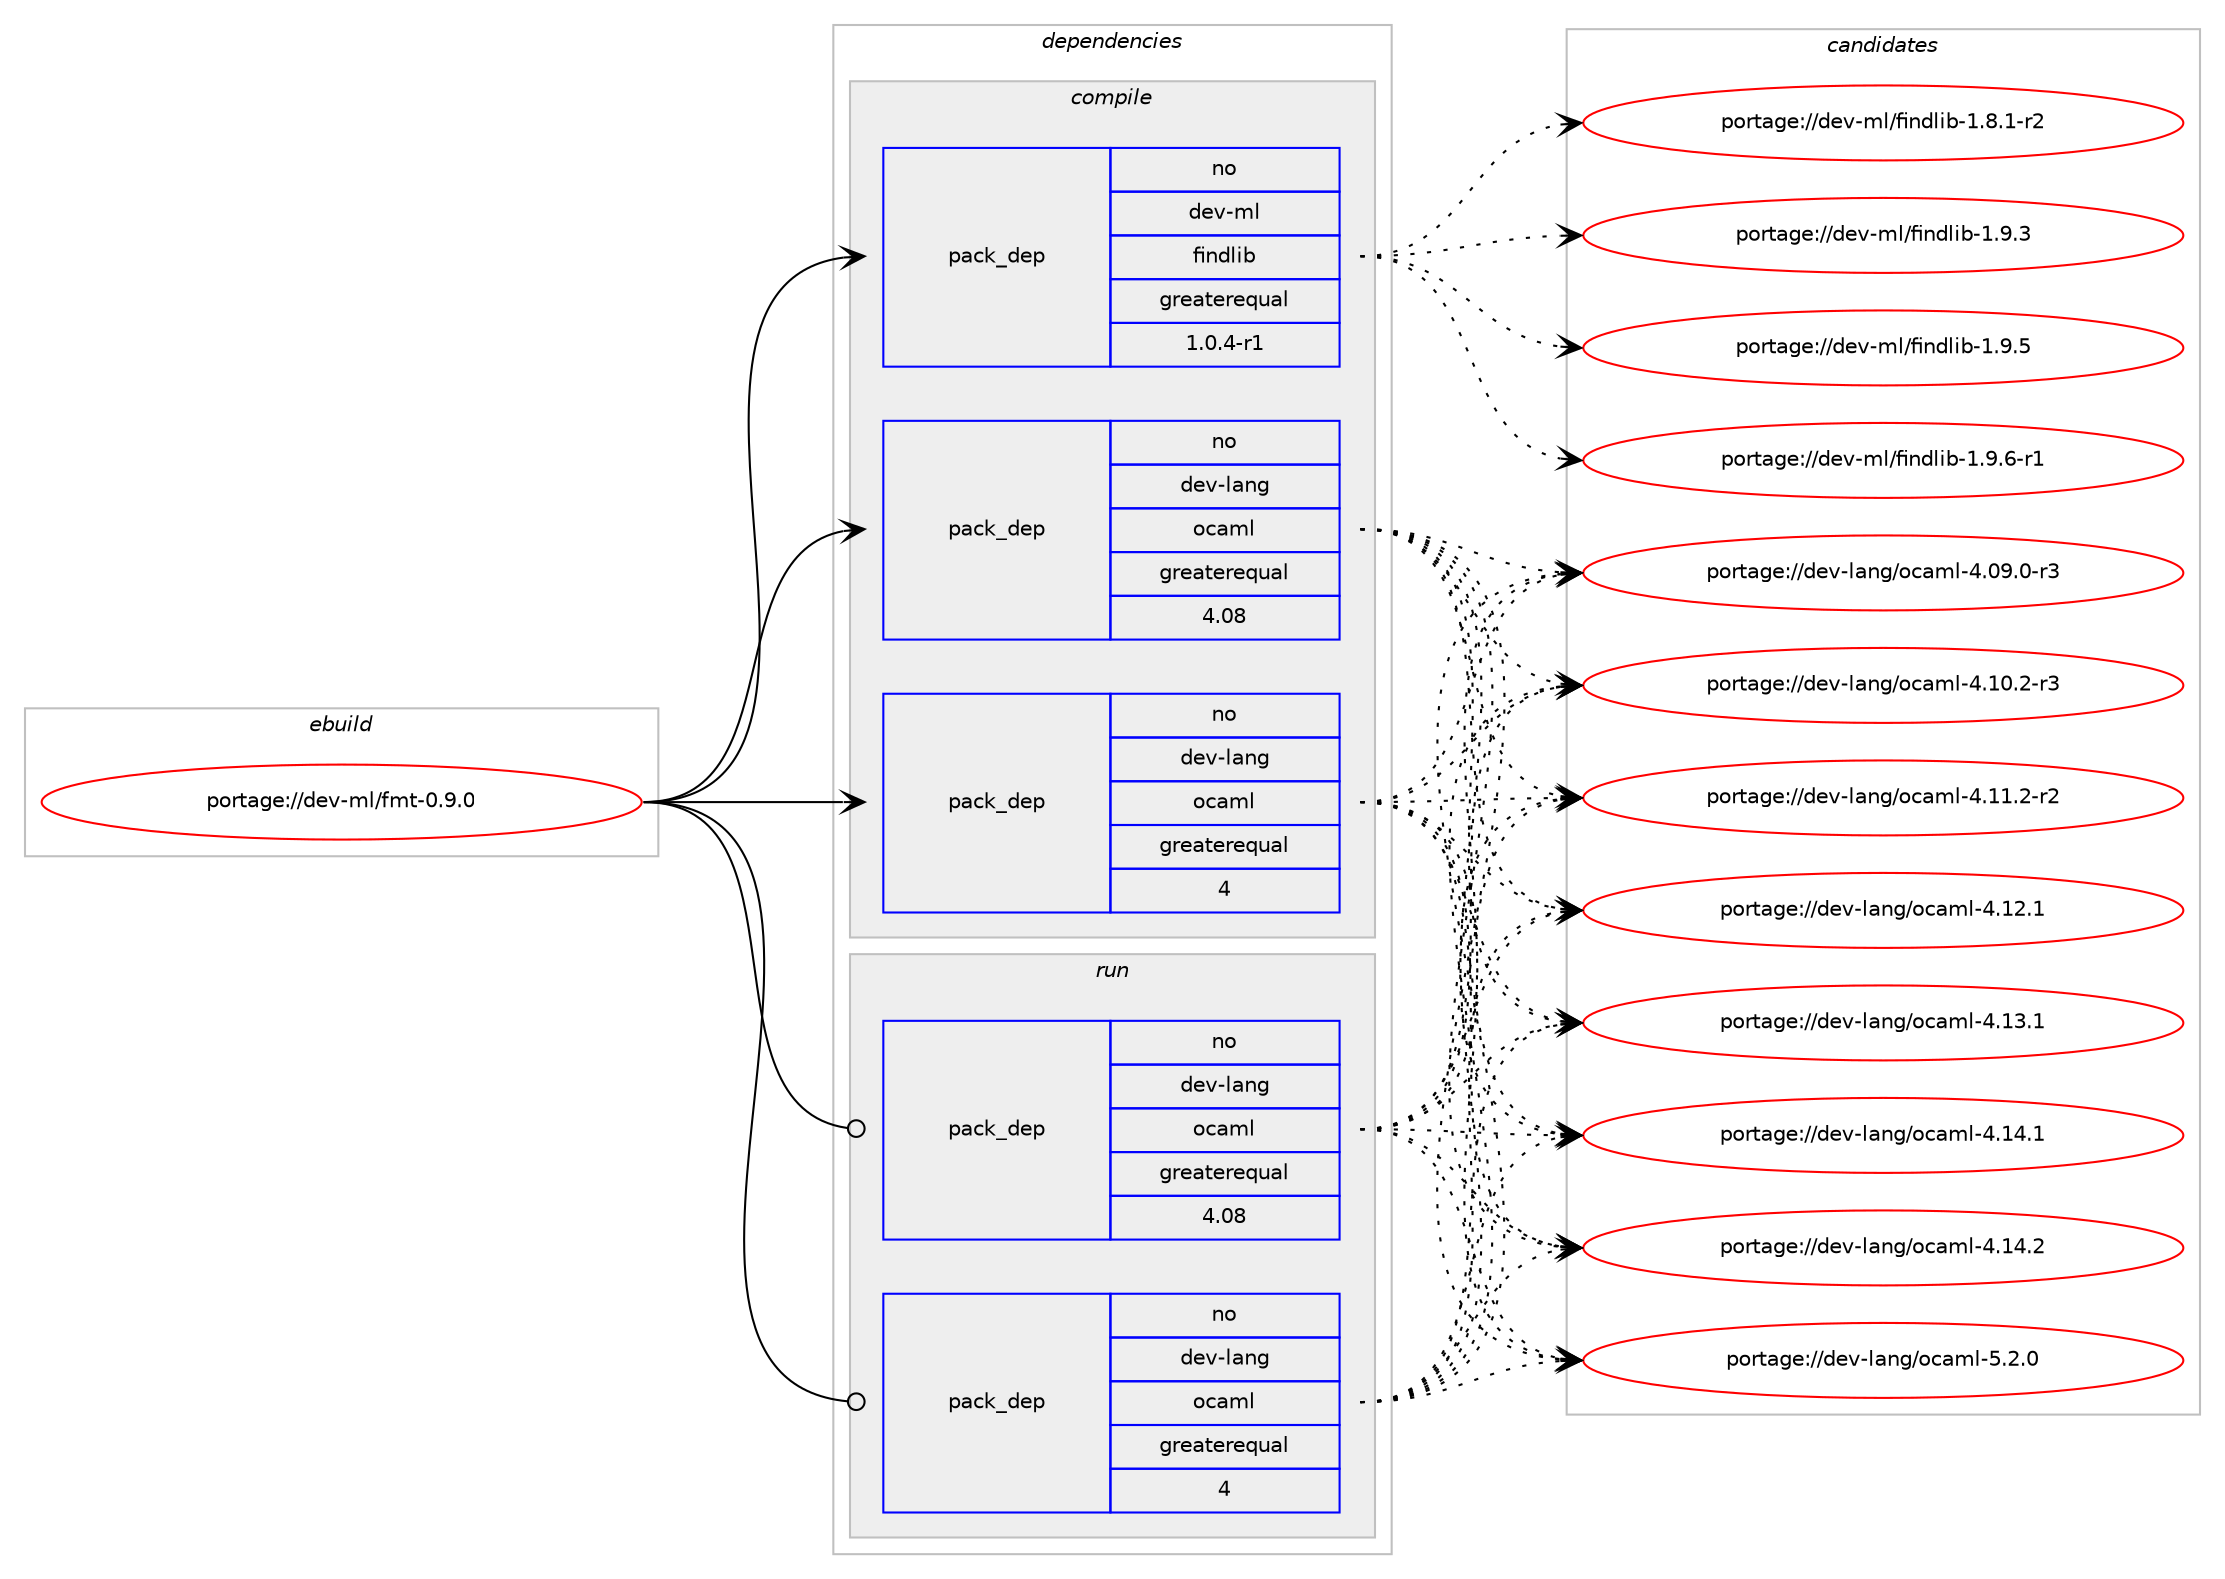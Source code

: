 digraph prolog {

# *************
# Graph options
# *************

newrank=true;
concentrate=true;
compound=true;
graph [rankdir=LR,fontname=Helvetica,fontsize=10,ranksep=1.5];#, ranksep=2.5, nodesep=0.2];
edge  [arrowhead=vee];
node  [fontname=Helvetica,fontsize=10];

# **********
# The ebuild
# **********

subgraph cluster_leftcol {
color=gray;
rank=same;
label=<<i>ebuild</i>>;
id [label="portage://dev-ml/fmt-0.9.0", color=red, width=4, href="../dev-ml/fmt-0.9.0.svg"];
}

# ****************
# The dependencies
# ****************

subgraph cluster_midcol {
color=gray;
label=<<i>dependencies</i>>;
subgraph cluster_compile {
fillcolor="#eeeeee";
style=filled;
label=<<i>compile</i>>;
subgraph pack30281 {
dependency59921 [label=<<TABLE BORDER="0" CELLBORDER="1" CELLSPACING="0" CELLPADDING="4" WIDTH="220"><TR><TD ROWSPAN="6" CELLPADDING="30">pack_dep</TD></TR><TR><TD WIDTH="110">no</TD></TR><TR><TD>dev-lang</TD></TR><TR><TD>ocaml</TD></TR><TR><TD>greaterequal</TD></TR><TR><TD>4</TD></TR></TABLE>>, shape=none, color=blue];
}
id:e -> dependency59921:w [weight=20,style="solid",arrowhead="vee"];
subgraph pack30282 {
dependency59922 [label=<<TABLE BORDER="0" CELLBORDER="1" CELLSPACING="0" CELLPADDING="4" WIDTH="220"><TR><TD ROWSPAN="6" CELLPADDING="30">pack_dep</TD></TR><TR><TD WIDTH="110">no</TD></TR><TR><TD>dev-lang</TD></TR><TR><TD>ocaml</TD></TR><TR><TD>greaterequal</TD></TR><TR><TD>4.08</TD></TR></TABLE>>, shape=none, color=blue];
}
id:e -> dependency59922:w [weight=20,style="solid",arrowhead="vee"];
# *** BEGIN UNKNOWN DEPENDENCY TYPE (TODO) ***
# id -> package_dependency(portage://dev-ml/fmt-0.9.0,install,no,dev-ml,cmdliner,none,[,,],any_same_slot,[use(enable(ocamlopt),none)])
# *** END UNKNOWN DEPENDENCY TYPE (TODO) ***

subgraph pack30283 {
dependency59923 [label=<<TABLE BORDER="0" CELLBORDER="1" CELLSPACING="0" CELLPADDING="4" WIDTH="220"><TR><TD ROWSPAN="6" CELLPADDING="30">pack_dep</TD></TR><TR><TD WIDTH="110">no</TD></TR><TR><TD>dev-ml</TD></TR><TR><TD>findlib</TD></TR><TR><TD>greaterequal</TD></TR><TR><TD>1.0.4-r1</TD></TR></TABLE>>, shape=none, color=blue];
}
id:e -> dependency59923:w [weight=20,style="solid",arrowhead="vee"];
# *** BEGIN UNKNOWN DEPENDENCY TYPE (TODO) ***
# id -> package_dependency(portage://dev-ml/fmt-0.9.0,install,no,dev-ml,result,none,[,,],any_same_slot,[use(enable(ocamlopt),none)])
# *** END UNKNOWN DEPENDENCY TYPE (TODO) ***

# *** BEGIN UNKNOWN DEPENDENCY TYPE (TODO) ***
# id -> package_dependency(portage://dev-ml/fmt-0.9.0,install,no,dev-ml,stdlib-shims,none,[,,],any_same_slot,[use(enable(ocamlopt),none)])
# *** END UNKNOWN DEPENDENCY TYPE (TODO) ***

# *** BEGIN UNKNOWN DEPENDENCY TYPE (TODO) ***
# id -> package_dependency(portage://dev-ml/fmt-0.9.0,install,no,dev-ml,uchar,none,[,,],any_same_slot,[use(enable(ocamlopt),none)])
# *** END UNKNOWN DEPENDENCY TYPE (TODO) ***

}
subgraph cluster_compileandrun {
fillcolor="#eeeeee";
style=filled;
label=<<i>compile and run</i>>;
}
subgraph cluster_run {
fillcolor="#eeeeee";
style=filled;
label=<<i>run</i>>;
subgraph pack30284 {
dependency59924 [label=<<TABLE BORDER="0" CELLBORDER="1" CELLSPACING="0" CELLPADDING="4" WIDTH="220"><TR><TD ROWSPAN="6" CELLPADDING="30">pack_dep</TD></TR><TR><TD WIDTH="110">no</TD></TR><TR><TD>dev-lang</TD></TR><TR><TD>ocaml</TD></TR><TR><TD>greaterequal</TD></TR><TR><TD>4</TD></TR></TABLE>>, shape=none, color=blue];
}
id:e -> dependency59924:w [weight=20,style="solid",arrowhead="odot"];
subgraph pack30285 {
dependency59925 [label=<<TABLE BORDER="0" CELLBORDER="1" CELLSPACING="0" CELLPADDING="4" WIDTH="220"><TR><TD ROWSPAN="6" CELLPADDING="30">pack_dep</TD></TR><TR><TD WIDTH="110">no</TD></TR><TR><TD>dev-lang</TD></TR><TR><TD>ocaml</TD></TR><TR><TD>greaterequal</TD></TR><TR><TD>4.08</TD></TR></TABLE>>, shape=none, color=blue];
}
id:e -> dependency59925:w [weight=20,style="solid",arrowhead="odot"];
# *** BEGIN UNKNOWN DEPENDENCY TYPE (TODO) ***
# id -> package_dependency(portage://dev-ml/fmt-0.9.0,run,no,dev-lang,ocaml,none,[,,],any_same_slot,[use(optenable(ocamlopt),none)])
# *** END UNKNOWN DEPENDENCY TYPE (TODO) ***

# *** BEGIN UNKNOWN DEPENDENCY TYPE (TODO) ***
# id -> package_dependency(portage://dev-ml/fmt-0.9.0,run,no,dev-ml,cmdliner,none,[,,],any_same_slot,[use(enable(ocamlopt),none)])
# *** END UNKNOWN DEPENDENCY TYPE (TODO) ***

# *** BEGIN UNKNOWN DEPENDENCY TYPE (TODO) ***
# id -> package_dependency(portage://dev-ml/fmt-0.9.0,run,no,dev-ml,result,none,[,,],any_same_slot,[use(enable(ocamlopt),none)])
# *** END UNKNOWN DEPENDENCY TYPE (TODO) ***

# *** BEGIN UNKNOWN DEPENDENCY TYPE (TODO) ***
# id -> package_dependency(portage://dev-ml/fmt-0.9.0,run,no,dev-ml,stdlib-shims,none,[,,],any_same_slot,[use(enable(ocamlopt),none)])
# *** END UNKNOWN DEPENDENCY TYPE (TODO) ***

# *** BEGIN UNKNOWN DEPENDENCY TYPE (TODO) ***
# id -> package_dependency(portage://dev-ml/fmt-0.9.0,run,no,dev-ml,uchar,none,[,,],any_same_slot,[use(enable(ocamlopt),none)])
# *** END UNKNOWN DEPENDENCY TYPE (TODO) ***

}
}

# **************
# The candidates
# **************

subgraph cluster_choices {
rank=same;
color=gray;
label=<<i>candidates</i>>;

subgraph choice30281 {
color=black;
nodesep=1;
choice1001011184510897110103471119997109108455246485746484511451 [label="portage://dev-lang/ocaml-4.09.0-r3", color=red, width=4,href="../dev-lang/ocaml-4.09.0-r3.svg"];
choice1001011184510897110103471119997109108455246494846504511451 [label="portage://dev-lang/ocaml-4.10.2-r3", color=red, width=4,href="../dev-lang/ocaml-4.10.2-r3.svg"];
choice1001011184510897110103471119997109108455246494946504511450 [label="portage://dev-lang/ocaml-4.11.2-r2", color=red, width=4,href="../dev-lang/ocaml-4.11.2-r2.svg"];
choice100101118451089711010347111999710910845524649504649 [label="portage://dev-lang/ocaml-4.12.1", color=red, width=4,href="../dev-lang/ocaml-4.12.1.svg"];
choice100101118451089711010347111999710910845524649514649 [label="portage://dev-lang/ocaml-4.13.1", color=red, width=4,href="../dev-lang/ocaml-4.13.1.svg"];
choice100101118451089711010347111999710910845524649524649 [label="portage://dev-lang/ocaml-4.14.1", color=red, width=4,href="../dev-lang/ocaml-4.14.1.svg"];
choice100101118451089711010347111999710910845524649524650 [label="portage://dev-lang/ocaml-4.14.2", color=red, width=4,href="../dev-lang/ocaml-4.14.2.svg"];
choice1001011184510897110103471119997109108455346504648 [label="portage://dev-lang/ocaml-5.2.0", color=red, width=4,href="../dev-lang/ocaml-5.2.0.svg"];
dependency59921:e -> choice1001011184510897110103471119997109108455246485746484511451:w [style=dotted,weight="100"];
dependency59921:e -> choice1001011184510897110103471119997109108455246494846504511451:w [style=dotted,weight="100"];
dependency59921:e -> choice1001011184510897110103471119997109108455246494946504511450:w [style=dotted,weight="100"];
dependency59921:e -> choice100101118451089711010347111999710910845524649504649:w [style=dotted,weight="100"];
dependency59921:e -> choice100101118451089711010347111999710910845524649514649:w [style=dotted,weight="100"];
dependency59921:e -> choice100101118451089711010347111999710910845524649524649:w [style=dotted,weight="100"];
dependency59921:e -> choice100101118451089711010347111999710910845524649524650:w [style=dotted,weight="100"];
dependency59921:e -> choice1001011184510897110103471119997109108455346504648:w [style=dotted,weight="100"];
}
subgraph choice30282 {
color=black;
nodesep=1;
choice1001011184510897110103471119997109108455246485746484511451 [label="portage://dev-lang/ocaml-4.09.0-r3", color=red, width=4,href="../dev-lang/ocaml-4.09.0-r3.svg"];
choice1001011184510897110103471119997109108455246494846504511451 [label="portage://dev-lang/ocaml-4.10.2-r3", color=red, width=4,href="../dev-lang/ocaml-4.10.2-r3.svg"];
choice1001011184510897110103471119997109108455246494946504511450 [label="portage://dev-lang/ocaml-4.11.2-r2", color=red, width=4,href="../dev-lang/ocaml-4.11.2-r2.svg"];
choice100101118451089711010347111999710910845524649504649 [label="portage://dev-lang/ocaml-4.12.1", color=red, width=4,href="../dev-lang/ocaml-4.12.1.svg"];
choice100101118451089711010347111999710910845524649514649 [label="portage://dev-lang/ocaml-4.13.1", color=red, width=4,href="../dev-lang/ocaml-4.13.1.svg"];
choice100101118451089711010347111999710910845524649524649 [label="portage://dev-lang/ocaml-4.14.1", color=red, width=4,href="../dev-lang/ocaml-4.14.1.svg"];
choice100101118451089711010347111999710910845524649524650 [label="portage://dev-lang/ocaml-4.14.2", color=red, width=4,href="../dev-lang/ocaml-4.14.2.svg"];
choice1001011184510897110103471119997109108455346504648 [label="portage://dev-lang/ocaml-5.2.0", color=red, width=4,href="../dev-lang/ocaml-5.2.0.svg"];
dependency59922:e -> choice1001011184510897110103471119997109108455246485746484511451:w [style=dotted,weight="100"];
dependency59922:e -> choice1001011184510897110103471119997109108455246494846504511451:w [style=dotted,weight="100"];
dependency59922:e -> choice1001011184510897110103471119997109108455246494946504511450:w [style=dotted,weight="100"];
dependency59922:e -> choice100101118451089711010347111999710910845524649504649:w [style=dotted,weight="100"];
dependency59922:e -> choice100101118451089711010347111999710910845524649514649:w [style=dotted,weight="100"];
dependency59922:e -> choice100101118451089711010347111999710910845524649524649:w [style=dotted,weight="100"];
dependency59922:e -> choice100101118451089711010347111999710910845524649524650:w [style=dotted,weight="100"];
dependency59922:e -> choice1001011184510897110103471119997109108455346504648:w [style=dotted,weight="100"];
}
subgraph choice30283 {
color=black;
nodesep=1;
choice1001011184510910847102105110100108105984549465646494511450 [label="portage://dev-ml/findlib-1.8.1-r2", color=red, width=4,href="../dev-ml/findlib-1.8.1-r2.svg"];
choice100101118451091084710210511010010810598454946574651 [label="portage://dev-ml/findlib-1.9.3", color=red, width=4,href="../dev-ml/findlib-1.9.3.svg"];
choice100101118451091084710210511010010810598454946574653 [label="portage://dev-ml/findlib-1.9.5", color=red, width=4,href="../dev-ml/findlib-1.9.5.svg"];
choice1001011184510910847102105110100108105984549465746544511449 [label="portage://dev-ml/findlib-1.9.6-r1", color=red, width=4,href="../dev-ml/findlib-1.9.6-r1.svg"];
dependency59923:e -> choice1001011184510910847102105110100108105984549465646494511450:w [style=dotted,weight="100"];
dependency59923:e -> choice100101118451091084710210511010010810598454946574651:w [style=dotted,weight="100"];
dependency59923:e -> choice100101118451091084710210511010010810598454946574653:w [style=dotted,weight="100"];
dependency59923:e -> choice1001011184510910847102105110100108105984549465746544511449:w [style=dotted,weight="100"];
}
subgraph choice30284 {
color=black;
nodesep=1;
choice1001011184510897110103471119997109108455246485746484511451 [label="portage://dev-lang/ocaml-4.09.0-r3", color=red, width=4,href="../dev-lang/ocaml-4.09.0-r3.svg"];
choice1001011184510897110103471119997109108455246494846504511451 [label="portage://dev-lang/ocaml-4.10.2-r3", color=red, width=4,href="../dev-lang/ocaml-4.10.2-r3.svg"];
choice1001011184510897110103471119997109108455246494946504511450 [label="portage://dev-lang/ocaml-4.11.2-r2", color=red, width=4,href="../dev-lang/ocaml-4.11.2-r2.svg"];
choice100101118451089711010347111999710910845524649504649 [label="portage://dev-lang/ocaml-4.12.1", color=red, width=4,href="../dev-lang/ocaml-4.12.1.svg"];
choice100101118451089711010347111999710910845524649514649 [label="portage://dev-lang/ocaml-4.13.1", color=red, width=4,href="../dev-lang/ocaml-4.13.1.svg"];
choice100101118451089711010347111999710910845524649524649 [label="portage://dev-lang/ocaml-4.14.1", color=red, width=4,href="../dev-lang/ocaml-4.14.1.svg"];
choice100101118451089711010347111999710910845524649524650 [label="portage://dev-lang/ocaml-4.14.2", color=red, width=4,href="../dev-lang/ocaml-4.14.2.svg"];
choice1001011184510897110103471119997109108455346504648 [label="portage://dev-lang/ocaml-5.2.0", color=red, width=4,href="../dev-lang/ocaml-5.2.0.svg"];
dependency59924:e -> choice1001011184510897110103471119997109108455246485746484511451:w [style=dotted,weight="100"];
dependency59924:e -> choice1001011184510897110103471119997109108455246494846504511451:w [style=dotted,weight="100"];
dependency59924:e -> choice1001011184510897110103471119997109108455246494946504511450:w [style=dotted,weight="100"];
dependency59924:e -> choice100101118451089711010347111999710910845524649504649:w [style=dotted,weight="100"];
dependency59924:e -> choice100101118451089711010347111999710910845524649514649:w [style=dotted,weight="100"];
dependency59924:e -> choice100101118451089711010347111999710910845524649524649:w [style=dotted,weight="100"];
dependency59924:e -> choice100101118451089711010347111999710910845524649524650:w [style=dotted,weight="100"];
dependency59924:e -> choice1001011184510897110103471119997109108455346504648:w [style=dotted,weight="100"];
}
subgraph choice30285 {
color=black;
nodesep=1;
choice1001011184510897110103471119997109108455246485746484511451 [label="portage://dev-lang/ocaml-4.09.0-r3", color=red, width=4,href="../dev-lang/ocaml-4.09.0-r3.svg"];
choice1001011184510897110103471119997109108455246494846504511451 [label="portage://dev-lang/ocaml-4.10.2-r3", color=red, width=4,href="../dev-lang/ocaml-4.10.2-r3.svg"];
choice1001011184510897110103471119997109108455246494946504511450 [label="portage://dev-lang/ocaml-4.11.2-r2", color=red, width=4,href="../dev-lang/ocaml-4.11.2-r2.svg"];
choice100101118451089711010347111999710910845524649504649 [label="portage://dev-lang/ocaml-4.12.1", color=red, width=4,href="../dev-lang/ocaml-4.12.1.svg"];
choice100101118451089711010347111999710910845524649514649 [label="portage://dev-lang/ocaml-4.13.1", color=red, width=4,href="../dev-lang/ocaml-4.13.1.svg"];
choice100101118451089711010347111999710910845524649524649 [label="portage://dev-lang/ocaml-4.14.1", color=red, width=4,href="../dev-lang/ocaml-4.14.1.svg"];
choice100101118451089711010347111999710910845524649524650 [label="portage://dev-lang/ocaml-4.14.2", color=red, width=4,href="../dev-lang/ocaml-4.14.2.svg"];
choice1001011184510897110103471119997109108455346504648 [label="portage://dev-lang/ocaml-5.2.0", color=red, width=4,href="../dev-lang/ocaml-5.2.0.svg"];
dependency59925:e -> choice1001011184510897110103471119997109108455246485746484511451:w [style=dotted,weight="100"];
dependency59925:e -> choice1001011184510897110103471119997109108455246494846504511451:w [style=dotted,weight="100"];
dependency59925:e -> choice1001011184510897110103471119997109108455246494946504511450:w [style=dotted,weight="100"];
dependency59925:e -> choice100101118451089711010347111999710910845524649504649:w [style=dotted,weight="100"];
dependency59925:e -> choice100101118451089711010347111999710910845524649514649:w [style=dotted,weight="100"];
dependency59925:e -> choice100101118451089711010347111999710910845524649524649:w [style=dotted,weight="100"];
dependency59925:e -> choice100101118451089711010347111999710910845524649524650:w [style=dotted,weight="100"];
dependency59925:e -> choice1001011184510897110103471119997109108455346504648:w [style=dotted,weight="100"];
}
}

}
